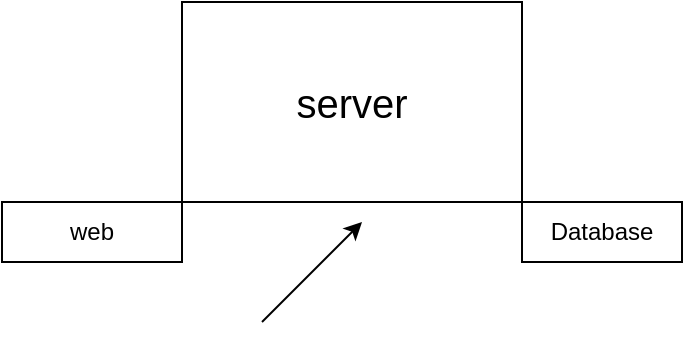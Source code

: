 <mxfile version="13.10.4" type="github">
  <diagram id="Yqy7pta3BwBFxliqt21V" name="Page-1">
    <mxGraphModel dx="782" dy="478" grid="1" gridSize="10" guides="1" tooltips="1" connect="1" arrows="1" fold="1" page="1" pageScale="1" pageWidth="850" pageHeight="1100" math="0" shadow="0">
      <root>
        <mxCell id="0" />
        <mxCell id="1" parent="0" />
        <mxCell id="8-NRUyyamBtynKdJ47t0-1" value="&lt;font style=&quot;font-size: 20px&quot;&gt;server&lt;/font&gt;" style="rounded=0;whiteSpace=wrap;html=1;" vertex="1" parent="1">
          <mxGeometry x="320" y="50" width="170" height="100" as="geometry" />
        </mxCell>
        <mxCell id="8-NRUyyamBtynKdJ47t0-2" value="web" style="rounded=0;whiteSpace=wrap;html=1;" vertex="1" parent="1">
          <mxGeometry x="230" y="150" width="90" height="30" as="geometry" />
        </mxCell>
        <mxCell id="8-NRUyyamBtynKdJ47t0-3" value="Database" style="rounded=0;whiteSpace=wrap;html=1;" vertex="1" parent="1">
          <mxGeometry x="490" y="150" width="80" height="30" as="geometry" />
        </mxCell>
        <mxCell id="8-NRUyyamBtynKdJ47t0-4" value="" style="endArrow=classic;html=1;" edge="1" parent="1">
          <mxGeometry width="50" height="50" relative="1" as="geometry">
            <mxPoint x="360" y="210" as="sourcePoint" />
            <mxPoint x="410" y="160" as="targetPoint" />
          </mxGeometry>
        </mxCell>
      </root>
    </mxGraphModel>
  </diagram>
</mxfile>
